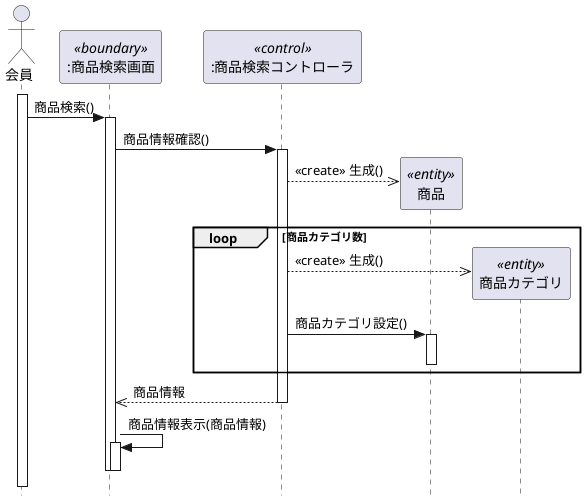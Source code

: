 @startuml 商品情報検索
hide footbox
skinparam style strictuml
Actor 会員 as member 
participant ":商品検索画面" as search <<boundary>>
participant ":商品検索コントローラ" as control <<control>>
participant "商品" as goods <<entity>>
participant "商品カテゴリ" as category <<entity>>

activate member
member -> search : 商品検索()

activate search
search -> control : 商品情報確認()
activate control
create goods
control -->> goods : <<create>> 生成()

loop 商品カテゴリ数
create category
control -->> category : <<create>> 生成()
control -> goods : 商品カテゴリ設定()
activate goods
deactivate goods
end loop

control -->> search : 商品情報
deactivate control 
search -> search : 商品情報表示(商品情報)
activate search
deactivate search
deactivate search

@enduml